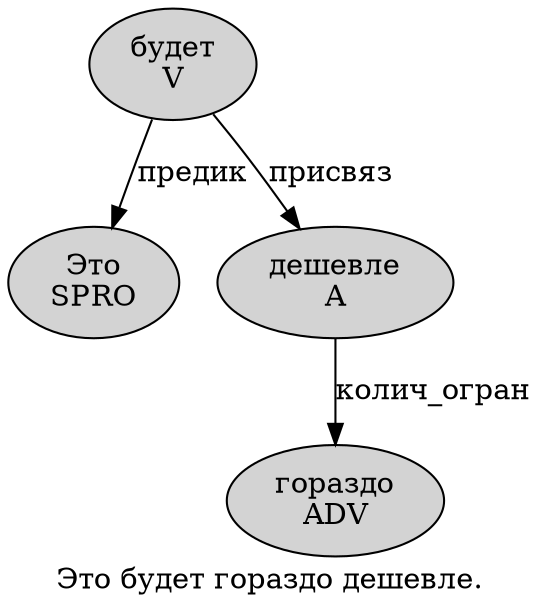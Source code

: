 digraph SENTENCE_540 {
	graph [label="Это будет гораздо дешевле."]
	node [style=filled]
		0 [label="Это
SPRO" color="" fillcolor=lightgray penwidth=1 shape=ellipse]
		1 [label="будет
V" color="" fillcolor=lightgray penwidth=1 shape=ellipse]
		2 [label="гораздо
ADV" color="" fillcolor=lightgray penwidth=1 shape=ellipse]
		3 [label="дешевле
A" color="" fillcolor=lightgray penwidth=1 shape=ellipse]
			1 -> 0 [label="предик"]
			1 -> 3 [label="присвяз"]
			3 -> 2 [label="колич_огран"]
}